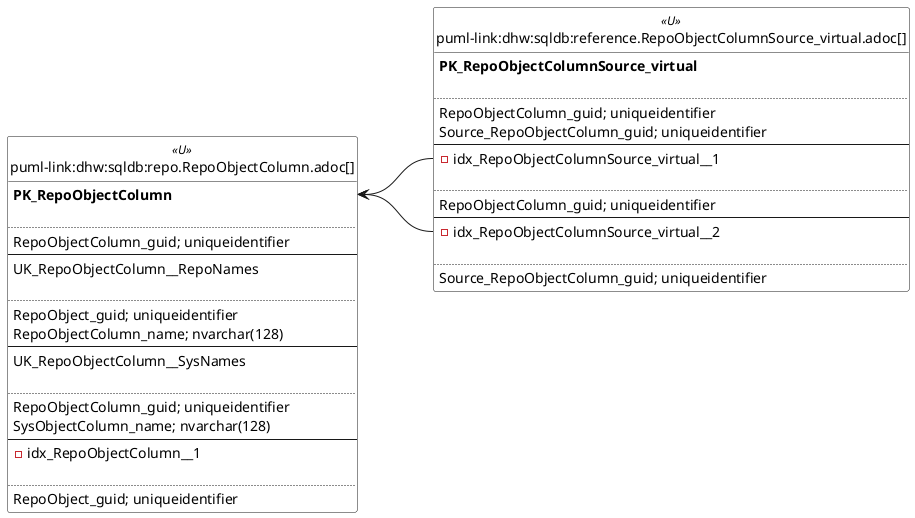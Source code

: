 @startuml
left to right direction
'top to bottom direction
hide circle
'avoide "." issues:
set namespaceSeparator none


skinparam class {
  BackgroundColor White
  BackgroundColor<<FN>> Yellow
  BackgroundColor<<FS>> Yellow
  BackgroundColor<<FT>> LightGray
  BackgroundColor<<IF>> Yellow
  BackgroundColor<<IS>> Yellow
  BackgroundColor<<P>> Aqua
  BackgroundColor<<PC>> Aqua
  BackgroundColor<<SN>> Yellow
  BackgroundColor<<SO>> SlateBlue
  BackgroundColor<<TF>> LightGray
  BackgroundColor<<TR>> Tomato
  BackgroundColor<<U>> White
  BackgroundColor<<V>> WhiteSmoke
  BackgroundColor<<X>> Aqua
  BackgroundColor<<external>> AliceBlue
}


entity "puml-link:dhw:sqldb:reference.RepoObjectColumnSource_virtual.adoc[]" as reference.RepoObjectColumnSource_virtual << U >> {
**PK_RepoObjectColumnSource_virtual**

..
RepoObjectColumn_guid; uniqueidentifier
Source_RepoObjectColumn_guid; uniqueidentifier
--
- idx_RepoObjectColumnSource_virtual__1

..
RepoObjectColumn_guid; uniqueidentifier
--
- idx_RepoObjectColumnSource_virtual__2

..
Source_RepoObjectColumn_guid; uniqueidentifier
}

entity "puml-link:dhw:sqldb:repo.RepoObjectColumn.adoc[]" as repo.RepoObjectColumn << U >> {
**PK_RepoObjectColumn**

..
RepoObjectColumn_guid; uniqueidentifier
--
UK_RepoObjectColumn__RepoNames

..
RepoObject_guid; uniqueidentifier
RepoObjectColumn_name; nvarchar(128)
--
UK_RepoObjectColumn__SysNames

..
RepoObjectColumn_guid; uniqueidentifier
SysObjectColumn_name; nvarchar(128)
--
- idx_RepoObjectColumn__1

..
RepoObject_guid; uniqueidentifier
}

"repo.RepoObjectColumn::PK_RepoObjectColumn" <-- "reference.RepoObjectColumnSource_virtual::idx_RepoObjectColumnSource_virtual__1"
"repo.RepoObjectColumn::PK_RepoObjectColumn" <-- "reference.RepoObjectColumnSource_virtual::idx_RepoObjectColumnSource_virtual__2"
@enduml

